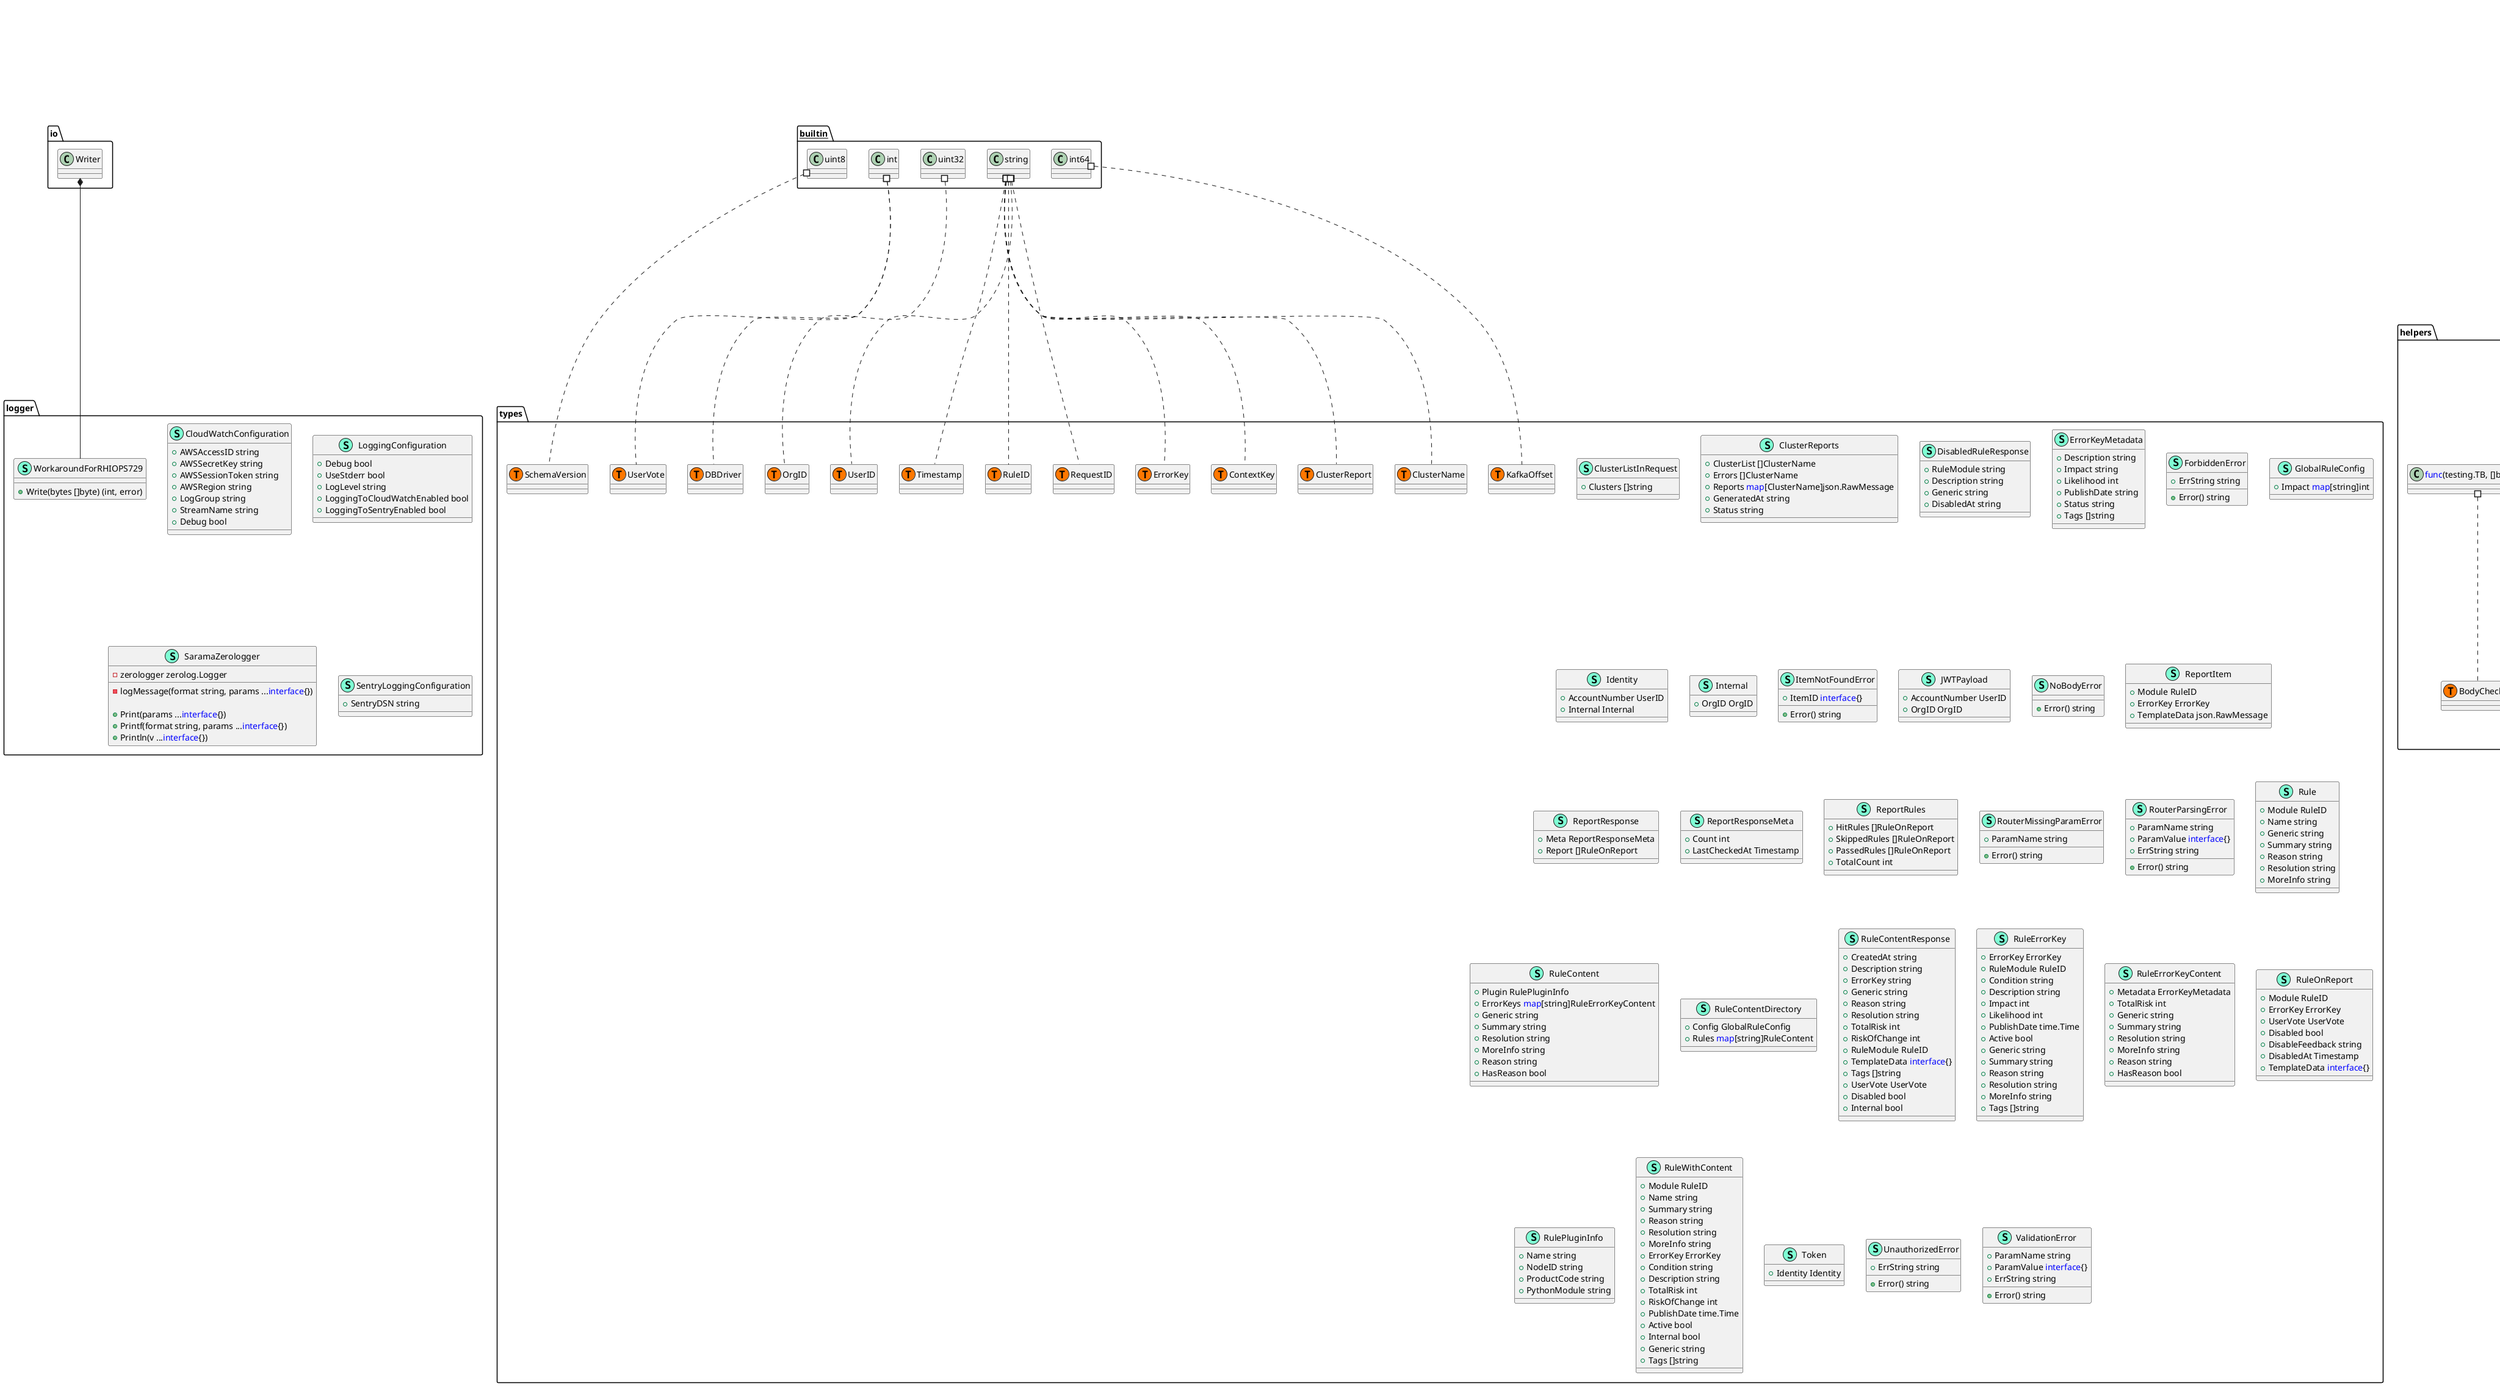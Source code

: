 @startuml
namespace helpers {
    class APIRequest << (S,Aquamarine) >> {
        + Method string
        + Endpoint string
        + EndpointArgs []<font color=blue>interface</font>{}
        + Body <font color=blue>interface</font>{}
        + UserID types.UserID
        + OrgID types.OrgID
        + XRHIdentity string
        + AuthorizationToken string
        + ExtraHeaders http.Header

    }
    class APIResponse << (S,Aquamarine) >> {
        + StatusCode int
        + Body <font color=blue>interface</font>{}
        + BodyChecker BodyChecker
        + Headers <font color=blue>map</font>[string]string

    }
    class MicroHTTPServer << (S,Aquamarine) >> {
        + Serv *http.Server
        + Router *mux.Router
        + APIPrefix string

        + Initialize() http.Handler
        + AddEndpoint(endpoint string, f <font color=blue>func</font>(http.ResponseWriter, *http.Request) ) 

    }
    class MockT << (S,Aquamarine) >> {
        - mockController *gomock.Controller

        + Expects *mock_testing.MockTB

        + Finish() 
        + ExpectFailOnError(err error) 
        + ExpectFailOnErrorAnyArgument() 
        + Cleanup(f <font color=blue>func</font>() ) 
        + Error(args ...<font color=blue>interface</font>{}) 
        + Errorf(format string, args ...<font color=blue>interface</font>{}) 
        + Fail() 
        + FailNow() 
        + Failed() bool
        + Fatal(args ...<font color=blue>interface</font>{}) 
        + Fatalf(format string, args ...<font color=blue>interface</font>{}) 
        + Log(args ...<font color=blue>interface</font>{}) 
        + Logf(format string, args ...<font color=blue>interface</font>{}) 
        + Skip(args ...<font color=blue>interface</font>{}) 
        + SkipNow() 
        + Skipf(format string, args ...<font color=blue>interface</font>{}) 
        + Skipped() bool

    }
    interface ServerInitializer  {
        + Initialize() http.Handler

    }
    class helpers.BodyChecker << (T, #FF7700) >>  {
    }
    class helpers.TestFunctionPtr << (T, #FF7700) >>  {
    }
    class "<font color=blue>func</font>(testing.TB) " as fontcolorbluefuncfonttestingTB {
        'This class was created so that we can correctly have an alias pointing to this name. Since it contains dots that can break namespaces
    }
    class "<font color=blue>func</font>(testing.TB, []byte, []byte) " as fontcolorbluefuncfonttestingTBbytebyte {
        'This class was created so that we can correctly have an alias pointing to this name. Since it contains dots that can break namespaces
    }
}
"testing.T" *-- "helpers.MockT"

"helpers.ServerInitializer" <|-- "helpers.MicroHTTPServer"

namespace httputils {
    class loggingResponseWriter << (S,Aquamarine) >> {
        + WriteHeader(statusCode int) 

    }
}
"http.ResponseWriter" *-- "httputils.loggingResponseWriter"


namespace logger {
    class CloudWatchConfiguration << (S,Aquamarine) >> {
        + AWSAccessID string
        + AWSSecretKey string
        + AWSSessionToken string
        + AWSRegion string
        + LogGroup string
        + StreamName string
        + Debug bool

    }
    class LoggingConfiguration << (S,Aquamarine) >> {
        + Debug bool
        + UseStderr bool
        + LogLevel string
        + LoggingToCloudWatchEnabled bool
        + LoggingToSentryEnabled bool

    }
    class SaramaZerologger << (S,Aquamarine) >> {
        - zerologger zerolog.Logger

        - logMessage(format string, params ...<font color=blue>interface</font>{}) 

        + Print(params ...<font color=blue>interface</font>{}) 
        + Printf(format string, params ...<font color=blue>interface</font>{}) 
        + Println(v ...<font color=blue>interface</font>{}) 

    }
    class SentryLoggingConfiguration << (S,Aquamarine) >> {
        + SentryDSN string

    }
    class WorkaroundForRHIOPS729 << (S,Aquamarine) >> {
        + Write(bytes []byte) (int, error)

    }
}
"io.Writer" *-- "logger.WorkaroundForRHIOPS729"


namespace mock_io {
    class MockReadCloser << (S,Aquamarine) >> {
        - ctrl *gomock.Controller
        - recorder *MockReadCloserMockRecorder

        + EXPECT() *MockReadCloserMockRecorder
        + Close() error
        + Read(arg0 []byte) (int, error)

    }
    class MockReadCloserMockRecorder << (S,Aquamarine) >> {
        - mock *MockReadCloser

        + Close() *gomock.Call
        + Read(arg0 <font color=blue>interface</font>{}) *gomock.Call

    }
}


namespace mock_testing {
    class MockTB << (S,Aquamarine) >> {
        - ctrl *gomock.Controller
        - recorder *MockTBMockRecorder

        - private() 

        + EXPECT() *MockTBMockRecorder
        + Cleanup(arg0 <font color=blue>func</font>() ) 
        + Error(arg0 ...<font color=blue>interface</font>{}) 
        + Errorf(arg0 string, arg1 ...<font color=blue>interface</font>{}) 
        + Fail() 
        + FailNow() 
        + Failed() bool
        + Fatal(arg0 ...<font color=blue>interface</font>{}) 
        + Fatalf(arg0 string, arg1 ...<font color=blue>interface</font>{}) 
        + Helper() 
        + Log(arg0 ...<font color=blue>interface</font>{}) 
        + Logf(arg0 string, arg1 ...<font color=blue>interface</font>{}) 
        + Name() string
        + Skip(arg0 ...<font color=blue>interface</font>{}) 
        + SkipNow() 
        + Skipf(arg0 string, arg1 ...<font color=blue>interface</font>{}) 
        + Skipped() bool

    }
    class MockTBMockRecorder << (S,Aquamarine) >> {
        - mock *MockTB

        - private() *gomock.Call

        + Cleanup(arg0 <font color=blue>interface</font>{}) *gomock.Call
        + Error(arg0 ...<font color=blue>interface</font>{}) *gomock.Call
        + Errorf(arg0 <font color=blue>interface</font>{}, arg1 ...<font color=blue>interface</font>{}) *gomock.Call
        + Fail() *gomock.Call
        + FailNow() *gomock.Call
        + Failed() *gomock.Call
        + Fatal(arg0 ...<font color=blue>interface</font>{}) *gomock.Call
        + Fatalf(arg0 <font color=blue>interface</font>{}, arg1 ...<font color=blue>interface</font>{}) *gomock.Call
        + Helper() *gomock.Call
        + Log(arg0 ...<font color=blue>interface</font>{}) *gomock.Call
        + Logf(arg0 <font color=blue>interface</font>{}, arg1 ...<font color=blue>interface</font>{}) *gomock.Call
        + Name() *gomock.Call
        + Skip(arg0 ...<font color=blue>interface</font>{}) *gomock.Call
        + SkipNow() *gomock.Call
        + Skipf(arg0 <font color=blue>interface</font>{}, arg1 ...<font color=blue>interface</font>{}) *gomock.Call
        + Skipped() *gomock.Call

    }
}


namespace saramahelpers {
    class MockConsumerGroupClaim << (S,Aquamarine) >> {
        - channel <font color=blue>chan</font> *sarama.ConsumerMessage

        + Topic() string
        + Partition() int32
        + InitialOffset() int64
        + HighWaterMarkOffset() int64
        + Messages() <font color=blue>chan</font> *sarama.ConsumerMessage

    }
    class MockConsumerGroupSession << (S,Aquamarine) >> {
        + Claims() <font color=blue>map</font>[string][]int32
        + MemberID() string
        + GenerationID() int32
        + MarkOffset(topic string, partition int32, offset int64, metadata string) 
        + ResetOffset(topic string, partition int32, offset int64, metadata string) 
        + MarkMessage(msg *sarama.ConsumerMessage, metadata string) 
        + Context() context.Context
        + Commit() 

    }
}


namespace types {
    class ClusterListInRequest << (S,Aquamarine) >> {
        + Clusters []string

    }
    class ClusterReports << (S,Aquamarine) >> {
        + ClusterList []ClusterName
        + Errors []ClusterName
        + Reports <font color=blue>map</font>[ClusterName]json.RawMessage
        + GeneratedAt string
        + Status string

    }
    class DisabledRuleResponse << (S,Aquamarine) >> {
        + RuleModule string
        + Description string
        + Generic string
        + DisabledAt string

    }
    class ErrorKeyMetadata << (S,Aquamarine) >> {
        + Description string
        + Impact string
        + Likelihood int
        + PublishDate string
        + Status string
        + Tags []string

    }
    class ForbiddenError << (S,Aquamarine) >> {
        + ErrString string

        + Error() string

    }
    class GlobalRuleConfig << (S,Aquamarine) >> {
        + Impact <font color=blue>map</font>[string]int

    }
    class Identity << (S,Aquamarine) >> {
        + AccountNumber UserID
        + Internal Internal

    }
    class Internal << (S,Aquamarine) >> {
        + OrgID OrgID

    }
    class ItemNotFoundError << (S,Aquamarine) >> {
        + ItemID <font color=blue>interface</font>{}

        + Error() string

    }
    class JWTPayload << (S,Aquamarine) >> {
        + AccountNumber UserID
        + OrgID OrgID

    }
    class NoBodyError << (S,Aquamarine) >> {
        + Error() string

    }
    class ReportItem << (S,Aquamarine) >> {
        + Module RuleID
        + ErrorKey ErrorKey
        + TemplateData json.RawMessage

    }
    class ReportResponse << (S,Aquamarine) >> {
        + Meta ReportResponseMeta
        + Report []RuleOnReport

    }
    class ReportResponseMeta << (S,Aquamarine) >> {
        + Count int
        + LastCheckedAt Timestamp

    }
    class ReportRules << (S,Aquamarine) >> {
        + HitRules []RuleOnReport
        + SkippedRules []RuleOnReport
        + PassedRules []RuleOnReport
        + TotalCount int

    }
    class RouterMissingParamError << (S,Aquamarine) >> {
        + ParamName string

        + Error() string

    }
    class RouterParsingError << (S,Aquamarine) >> {
        + ParamName string
        + ParamValue <font color=blue>interface</font>{}
        + ErrString string

        + Error() string

    }
    class Rule << (S,Aquamarine) >> {
        + Module RuleID
        + Name string
        + Generic string
        + Summary string
        + Reason string
        + Resolution string
        + MoreInfo string

    }
    class RuleContent << (S,Aquamarine) >> {
        + Plugin RulePluginInfo
        + ErrorKeys <font color=blue>map</font>[string]RuleErrorKeyContent
        + Generic string
        + Summary string
        + Resolution string
        + MoreInfo string
        + Reason string
        + HasReason bool

    }
    class RuleContentDirectory << (S,Aquamarine) >> {
        + Config GlobalRuleConfig
        + Rules <font color=blue>map</font>[string]RuleContent

    }
    class RuleContentResponse << (S,Aquamarine) >> {
        + CreatedAt string
        + Description string
        + ErrorKey string
        + Generic string
        + Reason string
        + Resolution string
        + TotalRisk int
        + RiskOfChange int
        + RuleModule RuleID
        + TemplateData <font color=blue>interface</font>{}
        + Tags []string
        + UserVote UserVote
        + Disabled bool
        + Internal bool

    }
    class RuleErrorKey << (S,Aquamarine) >> {
        + ErrorKey ErrorKey
        + RuleModule RuleID
        + Condition string
        + Description string
        + Impact int
        + Likelihood int
        + PublishDate time.Time
        + Active bool
        + Generic string
        + Summary string
        + Reason string
        + Resolution string
        + MoreInfo string
        + Tags []string

    }
    class RuleErrorKeyContent << (S,Aquamarine) >> {
        + Metadata ErrorKeyMetadata
        + TotalRisk int
        + Generic string
        + Summary string
        + Resolution string
        + MoreInfo string
        + Reason string
        + HasReason bool

    }
    class RuleOnReport << (S,Aquamarine) >> {
        + Module RuleID
        + ErrorKey ErrorKey
        + UserVote UserVote
        + Disabled bool
        + DisableFeedback string
        + DisabledAt Timestamp
        + TemplateData <font color=blue>interface</font>{}

    }
    class RulePluginInfo << (S,Aquamarine) >> {
        + Name string
        + NodeID string
        + ProductCode string
        + PythonModule string

    }
    class RuleWithContent << (S,Aquamarine) >> {
        + Module RuleID
        + Name string
        + Summary string
        + Reason string
        + Resolution string
        + MoreInfo string
        + ErrorKey ErrorKey
        + Condition string
        + Description string
        + TotalRisk int
        + RiskOfChange int
        + PublishDate time.Time
        + Active bool
        + Internal bool
        + Generic string
        + Tags []string

    }
    class Token << (S,Aquamarine) >> {
        + Identity Identity

    }
    class UnauthorizedError << (S,Aquamarine) >> {
        + ErrString string

        + Error() string

    }
    class ValidationError << (S,Aquamarine) >> {
        + ParamName string
        + ParamValue <font color=blue>interface</font>{}
        + ErrString string

        + Error() string

    }
    class types.ClusterName << (T, #FF7700) >>  {
    }
    class types.ClusterReport << (T, #FF7700) >>  {
    }
    class types.ContextKey << (T, #FF7700) >>  {
    }
    class types.DBDriver << (T, #FF7700) >>  {
    }
    class types.ErrorKey << (T, #FF7700) >>  {
    }
    class types.KafkaOffset << (T, #FF7700) >>  {
    }
    class types.OrgID << (T, #FF7700) >>  {
    }
    class types.RequestID << (T, #FF7700) >>  {
    }
    class types.RuleID << (T, #FF7700) >>  {
    }
    class types.SchemaVersion << (T, #FF7700) >>  {
    }
    class types.Timestamp << (T, #FF7700) >>  {
    }
    class types.UserID << (T, #FF7700) >>  {
    }
    class types.UserVote << (T, #FF7700) >>  {
    }
}


"__builtin__.int" #.. "types.DBDriver"
"__builtin__.int" #.. "types.UserVote"
"__builtin__.int64" #.. "types.KafkaOffset"
"__builtin__.string" #.. "types.ClusterName"
"__builtin__.string" #.. "types.ClusterReport"
"__builtin__.string" #.. "types.ContextKey"
"__builtin__.string" #.. "types.ErrorKey"
"__builtin__.string" #.. "types.RequestID"
"__builtin__.string" #.. "types.RuleID"
"__builtin__.string" #.. "types.Timestamp"
"__builtin__.string" #.. "types.UserID"
"__builtin__.uint32" #.. "types.OrgID"
"__builtin__.uint8" #.. "types.SchemaVersion"
"helpers.fontcolorbluefuncfonttestingTB" #.. "helpers.TestFunctionPtr"
"helpers.fontcolorbluefuncfonttestingTBbytebyte" #.. "helpers.BodyChecker"
@enduml
